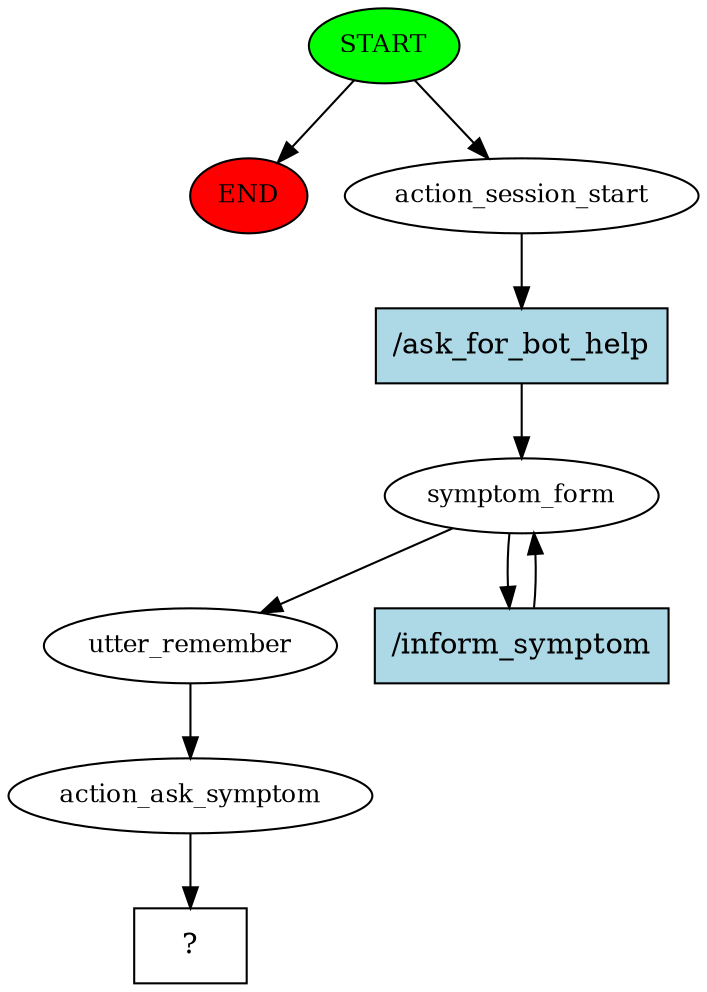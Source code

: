 digraph  {
0 [class="start active", fillcolor=green, fontsize=12, label=START, style=filled];
"-1" [class=end, fillcolor=red, fontsize=12, label=END, style=filled];
1 [class=active, fontsize=12, label=action_session_start];
2 [class=active, fontsize=12, label=symptom_form];
4 [class=active, fontsize=12, label=utter_remember];
5 [class=active, fontsize=12, label=action_ask_symptom];
6 [class="intent dashed active", label="  ?  ", shape=rect];
7 [class="intent active", fillcolor=lightblue, label="/ask_for_bot_help", shape=rect, style=filled];
8 [class="intent active", fillcolor=lightblue, label="/inform_symptom", shape=rect, style=filled];
0 -> "-1"  [class="", key=NONE, label=""];
0 -> 1  [class=active, key=NONE, label=""];
1 -> 7  [class=active, key=0];
2 -> 4  [class=active, key=NONE, label=""];
2 -> 8  [class=active, key=0];
4 -> 5  [class=active, key=NONE, label=""];
5 -> 6  [class=active, key=NONE, label=""];
7 -> 2  [class=active, key=0];
8 -> 2  [class=active, key=0];
}
